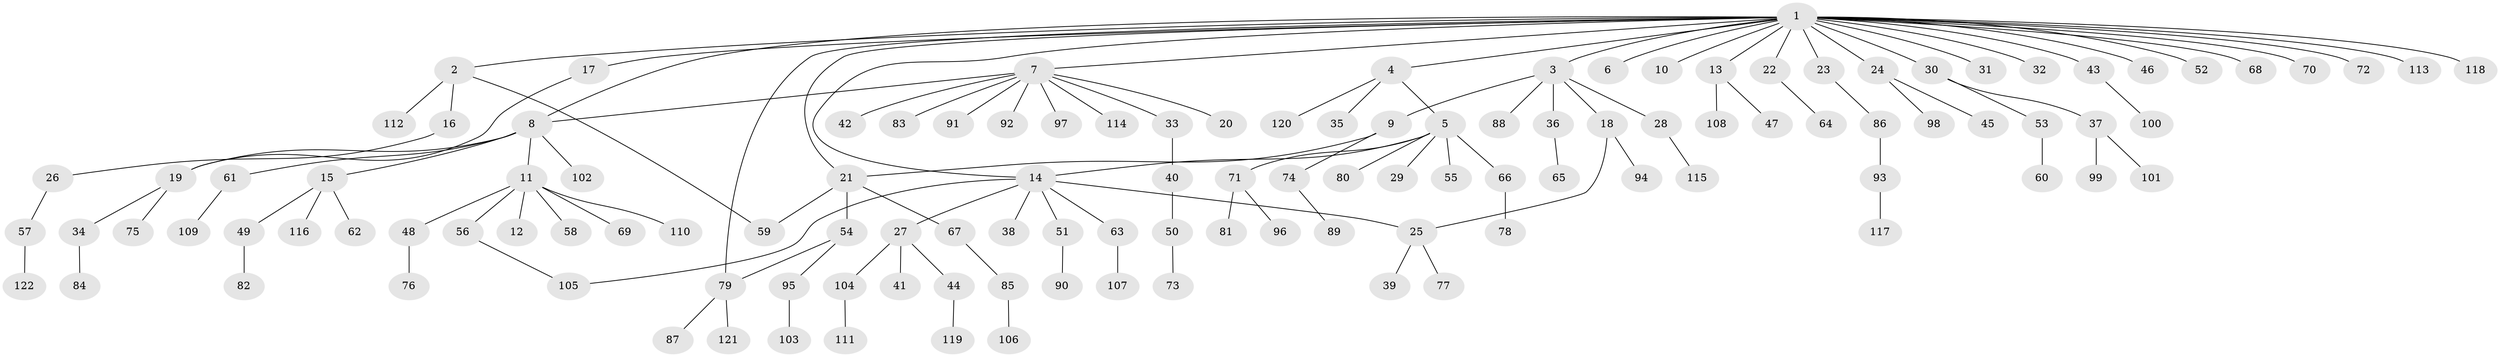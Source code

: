 // coarse degree distribution, {26: 0.0136986301369863, 4: 0.0273972602739726, 6: 0.0136986301369863, 3: 0.1095890410958904, 1: 0.6301369863013698, 5: 0.0410958904109589, 7: 0.0136986301369863, 8: 0.0136986301369863, 2: 0.136986301369863}
// Generated by graph-tools (version 1.1) at 2025/18/03/04/25 18:18:22]
// undirected, 122 vertices, 129 edges
graph export_dot {
graph [start="1"]
  node [color=gray90,style=filled];
  1;
  2;
  3;
  4;
  5;
  6;
  7;
  8;
  9;
  10;
  11;
  12;
  13;
  14;
  15;
  16;
  17;
  18;
  19;
  20;
  21;
  22;
  23;
  24;
  25;
  26;
  27;
  28;
  29;
  30;
  31;
  32;
  33;
  34;
  35;
  36;
  37;
  38;
  39;
  40;
  41;
  42;
  43;
  44;
  45;
  46;
  47;
  48;
  49;
  50;
  51;
  52;
  53;
  54;
  55;
  56;
  57;
  58;
  59;
  60;
  61;
  62;
  63;
  64;
  65;
  66;
  67;
  68;
  69;
  70;
  71;
  72;
  73;
  74;
  75;
  76;
  77;
  78;
  79;
  80;
  81;
  82;
  83;
  84;
  85;
  86;
  87;
  88;
  89;
  90;
  91;
  92;
  93;
  94;
  95;
  96;
  97;
  98;
  99;
  100;
  101;
  102;
  103;
  104;
  105;
  106;
  107;
  108;
  109;
  110;
  111;
  112;
  113;
  114;
  115;
  116;
  117;
  118;
  119;
  120;
  121;
  122;
  1 -- 2;
  1 -- 3;
  1 -- 4;
  1 -- 6;
  1 -- 7;
  1 -- 8;
  1 -- 10;
  1 -- 13;
  1 -- 14;
  1 -- 17;
  1 -- 21;
  1 -- 22;
  1 -- 23;
  1 -- 24;
  1 -- 30;
  1 -- 31;
  1 -- 32;
  1 -- 43;
  1 -- 46;
  1 -- 52;
  1 -- 68;
  1 -- 70;
  1 -- 72;
  1 -- 79;
  1 -- 113;
  1 -- 118;
  2 -- 16;
  2 -- 59;
  2 -- 112;
  3 -- 9;
  3 -- 18;
  3 -- 28;
  3 -- 36;
  3 -- 88;
  4 -- 5;
  4 -- 35;
  4 -- 120;
  5 -- 14;
  5 -- 29;
  5 -- 55;
  5 -- 66;
  5 -- 71;
  5 -- 80;
  7 -- 8;
  7 -- 20;
  7 -- 33;
  7 -- 42;
  7 -- 83;
  7 -- 91;
  7 -- 92;
  7 -- 97;
  7 -- 114;
  8 -- 11;
  8 -- 15;
  8 -- 19;
  8 -- 61;
  8 -- 102;
  9 -- 21;
  9 -- 74;
  11 -- 12;
  11 -- 48;
  11 -- 56;
  11 -- 58;
  11 -- 69;
  11 -- 110;
  13 -- 47;
  13 -- 108;
  14 -- 25;
  14 -- 27;
  14 -- 38;
  14 -- 51;
  14 -- 63;
  14 -- 105;
  15 -- 49;
  15 -- 62;
  15 -- 116;
  16 -- 26;
  17 -- 19;
  18 -- 25;
  18 -- 94;
  19 -- 34;
  19 -- 75;
  21 -- 54;
  21 -- 59;
  21 -- 67;
  22 -- 64;
  23 -- 86;
  24 -- 45;
  24 -- 98;
  25 -- 39;
  25 -- 77;
  26 -- 57;
  27 -- 41;
  27 -- 44;
  27 -- 104;
  28 -- 115;
  30 -- 37;
  30 -- 53;
  33 -- 40;
  34 -- 84;
  36 -- 65;
  37 -- 99;
  37 -- 101;
  40 -- 50;
  43 -- 100;
  44 -- 119;
  48 -- 76;
  49 -- 82;
  50 -- 73;
  51 -- 90;
  53 -- 60;
  54 -- 79;
  54 -- 95;
  56 -- 105;
  57 -- 122;
  61 -- 109;
  63 -- 107;
  66 -- 78;
  67 -- 85;
  71 -- 81;
  71 -- 96;
  74 -- 89;
  79 -- 87;
  79 -- 121;
  85 -- 106;
  86 -- 93;
  93 -- 117;
  95 -- 103;
  104 -- 111;
}
